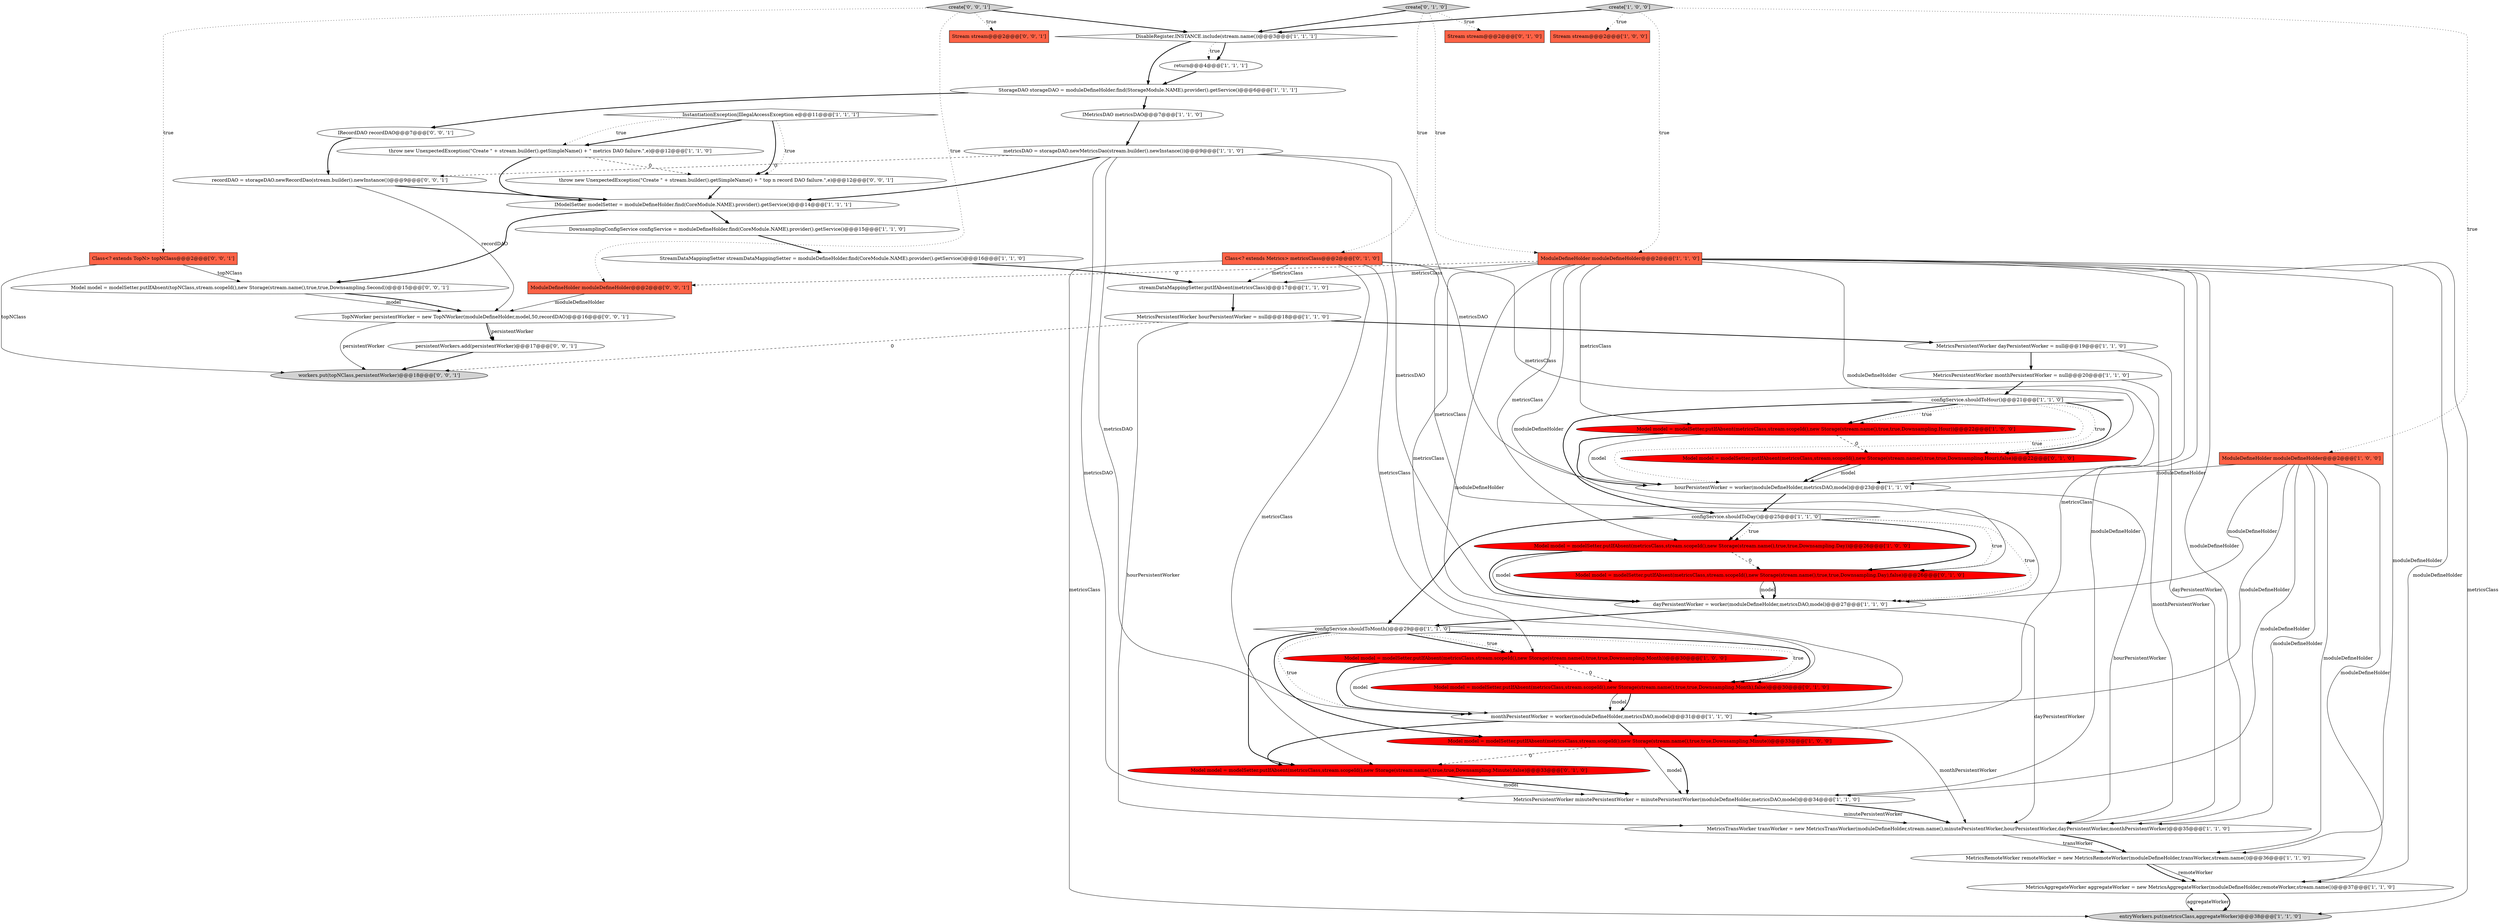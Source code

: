 digraph {
20 [style = filled, label = "streamDataMappingSetter.putIfAbsent(metricsClass)@@@17@@@['1', '1', '0']", fillcolor = white, shape = ellipse image = "AAA0AAABBB1BBB"];
26 [style = filled, label = "IModelSetter modelSetter = moduleDefineHolder.find(CoreModule.NAME).provider().getService()@@@14@@@['1', '1', '1']", fillcolor = white, shape = ellipse image = "AAA0AAABBB1BBB"];
45 [style = filled, label = "Model model = modelSetter.putIfAbsent(topNClass,stream.scopeId(),new Storage(stream.name(),true,true,Downsampling.Second))@@@15@@@['0', '0', '1']", fillcolor = white, shape = ellipse image = "AAA0AAABBB3BBB"];
29 [style = filled, label = "Model model = modelSetter.putIfAbsent(metricsClass,stream.scopeId(),new Storage(stream.name(),true,true,Downsampling.Day))@@@26@@@['1', '0', '0']", fillcolor = red, shape = ellipse image = "AAA1AAABBB1BBB"];
33 [style = filled, label = "Model model = modelSetter.putIfAbsent(metricsClass,stream.scopeId(),new Storage(stream.name(),true,true,Downsampling.Minute),false)@@@33@@@['0', '1', '0']", fillcolor = red, shape = ellipse image = "AAA1AAABBB2BBB"];
4 [style = filled, label = "configService.shouldToMonth()@@@29@@@['1', '1', '0']", fillcolor = white, shape = diamond image = "AAA0AAABBB1BBB"];
37 [style = filled, label = "Stream stream@@@2@@@['0', '1', '0']", fillcolor = tomato, shape = box image = "AAA0AAABBB2BBB"];
28 [style = filled, label = "hourPersistentWorker = worker(moduleDefineHolder,metricsDAO,model)@@@23@@@['1', '1', '0']", fillcolor = white, shape = ellipse image = "AAA0AAABBB1BBB"];
35 [style = filled, label = "Class<? extends Metrics> metricsClass@@@2@@@['0', '1', '0']", fillcolor = tomato, shape = box image = "AAA0AAABBB2BBB"];
40 [style = filled, label = "Class<? extends TopN> topNClass@@@2@@@['0', '0', '1']", fillcolor = tomato, shape = box image = "AAA0AAABBB3BBB"];
16 [style = filled, label = "StorageDAO storageDAO = moduleDefineHolder.find(StorageModule.NAME).provider().getService()@@@6@@@['1', '1', '1']", fillcolor = white, shape = ellipse image = "AAA0AAABBB1BBB"];
3 [style = filled, label = "dayPersistentWorker = worker(moduleDefineHolder,metricsDAO,model)@@@27@@@['1', '1', '0']", fillcolor = white, shape = ellipse image = "AAA0AAABBB1BBB"];
50 [style = filled, label = "ModuleDefineHolder moduleDefineHolder@@@2@@@['0', '0', '1']", fillcolor = tomato, shape = box image = "AAA0AAABBB3BBB"];
1 [style = filled, label = "configService.shouldToDay()@@@25@@@['1', '1', '0']", fillcolor = white, shape = diamond image = "AAA0AAABBB1BBB"];
34 [style = filled, label = "Model model = modelSetter.putIfAbsent(metricsClass,stream.scopeId(),new Storage(stream.name(),true,true,Downsampling.Hour),false)@@@22@@@['0', '1', '0']", fillcolor = red, shape = ellipse image = "AAA1AAABBB2BBB"];
46 [style = filled, label = "TopNWorker persistentWorker = new TopNWorker(moduleDefineHolder,model,50,recordDAO)@@@16@@@['0', '0', '1']", fillcolor = white, shape = ellipse image = "AAA0AAABBB3BBB"];
5 [style = filled, label = "MetricsPersistentWorker minutePersistentWorker = minutePersistentWorker(moduleDefineHolder,metricsDAO,model)@@@34@@@['1', '1', '0']", fillcolor = white, shape = ellipse image = "AAA0AAABBB1BBB"];
11 [style = filled, label = "MetricsPersistentWorker dayPersistentWorker = null@@@19@@@['1', '1', '0']", fillcolor = white, shape = ellipse image = "AAA0AAABBB1BBB"];
15 [style = filled, label = "DisableRegister.INSTANCE.include(stream.name())@@@3@@@['1', '1', '1']", fillcolor = white, shape = diamond image = "AAA0AAABBB1BBB"];
14 [style = filled, label = "Model model = modelSetter.putIfAbsent(metricsClass,stream.scopeId(),new Storage(stream.name(),true,true,Downsampling.Minute))@@@33@@@['1', '0', '0']", fillcolor = red, shape = ellipse image = "AAA1AAABBB1BBB"];
43 [style = filled, label = "persistentWorkers.add(persistentWorker)@@@17@@@['0', '0', '1']", fillcolor = white, shape = ellipse image = "AAA0AAABBB3BBB"];
8 [style = filled, label = "create['1', '0', '0']", fillcolor = lightgray, shape = diamond image = "AAA0AAABBB1BBB"];
41 [style = filled, label = "throw new UnexpectedException(\"Create \" + stream.builder().getSimpleName() + \" top n record DAO failure.\",e)@@@12@@@['0', '0', '1']", fillcolor = white, shape = ellipse image = "AAA0AAABBB3BBB"];
2 [style = filled, label = "Model model = modelSetter.putIfAbsent(metricsClass,stream.scopeId(),new Storage(stream.name(),true,true,Downsampling.Month))@@@30@@@['1', '0', '0']", fillcolor = red, shape = ellipse image = "AAA1AAABBB1BBB"];
13 [style = filled, label = "monthPersistentWorker = worker(moduleDefineHolder,metricsDAO,model)@@@31@@@['1', '1', '0']", fillcolor = white, shape = ellipse image = "AAA0AAABBB1BBB"];
39 [style = filled, label = "Model model = modelSetter.putIfAbsent(metricsClass,stream.scopeId(),new Storage(stream.name(),true,true,Downsampling.Day),false)@@@26@@@['0', '1', '0']", fillcolor = red, shape = ellipse image = "AAA1AAABBB2BBB"];
48 [style = filled, label = "workers.put(topNClass,persistentWorker)@@@18@@@['0', '0', '1']", fillcolor = lightgray, shape = ellipse image = "AAA0AAABBB3BBB"];
22 [style = filled, label = "DownsamplingConfigService configService = moduleDefineHolder.find(CoreModule.NAME).provider().getService()@@@15@@@['1', '1', '0']", fillcolor = white, shape = ellipse image = "AAA0AAABBB1BBB"];
12 [style = filled, label = "Stream stream@@@2@@@['1', '0', '0']", fillcolor = tomato, shape = box image = "AAA0AAABBB1BBB"];
18 [style = filled, label = "MetricsTransWorker transWorker = new MetricsTransWorker(moduleDefineHolder,stream.name(),minutePersistentWorker,hourPersistentWorker,dayPersistentWorker,monthPersistentWorker)@@@35@@@['1', '1', '0']", fillcolor = white, shape = ellipse image = "AAA0AAABBB1BBB"];
27 [style = filled, label = "metricsDAO = storageDAO.newMetricsDao(stream.builder().newInstance())@@@9@@@['1', '1', '0']", fillcolor = white, shape = ellipse image = "AAA0AAABBB1BBB"];
49 [style = filled, label = "IRecordDAO recordDAO@@@7@@@['0', '0', '1']", fillcolor = white, shape = ellipse image = "AAA0AAABBB3BBB"];
21 [style = filled, label = "ModuleDefineHolder moduleDefineHolder@@@2@@@['1', '0', '0']", fillcolor = tomato, shape = box image = "AAA0AAABBB1BBB"];
44 [style = filled, label = "Stream stream@@@2@@@['0', '0', '1']", fillcolor = tomato, shape = box image = "AAA0AAABBB3BBB"];
42 [style = filled, label = "recordDAO = storageDAO.newRecordDao(stream.builder().newInstance())@@@9@@@['0', '0', '1']", fillcolor = white, shape = ellipse image = "AAA0AAABBB3BBB"];
30 [style = filled, label = "MetricsPersistentWorker monthPersistentWorker = null@@@20@@@['1', '1', '0']", fillcolor = white, shape = ellipse image = "AAA0AAABBB1BBB"];
7 [style = filled, label = "MetricsAggregateWorker aggregateWorker = new MetricsAggregateWorker(moduleDefineHolder,remoteWorker,stream.name())@@@37@@@['1', '1', '0']", fillcolor = white, shape = ellipse image = "AAA0AAABBB1BBB"];
32 [style = filled, label = "InstantiationException|IllegalAccessException e@@@11@@@['1', '1', '1']", fillcolor = white, shape = diamond image = "AAA0AAABBB1BBB"];
19 [style = filled, label = "StreamDataMappingSetter streamDataMappingSetter = moduleDefineHolder.find(CoreModule.NAME).provider().getService()@@@16@@@['1', '1', '0']", fillcolor = white, shape = ellipse image = "AAA0AAABBB1BBB"];
31 [style = filled, label = "IMetricsDAO metricsDAO@@@7@@@['1', '1', '0']", fillcolor = white, shape = ellipse image = "AAA0AAABBB1BBB"];
10 [style = filled, label = "MetricsPersistentWorker hourPersistentWorker = null@@@18@@@['1', '1', '0']", fillcolor = white, shape = ellipse image = "AAA0AAABBB1BBB"];
36 [style = filled, label = "create['0', '1', '0']", fillcolor = lightgray, shape = diamond image = "AAA0AAABBB2BBB"];
38 [style = filled, label = "Model model = modelSetter.putIfAbsent(metricsClass,stream.scopeId(),new Storage(stream.name(),true,true,Downsampling.Month),false)@@@30@@@['0', '1', '0']", fillcolor = red, shape = ellipse image = "AAA1AAABBB2BBB"];
6 [style = filled, label = "entryWorkers.put(metricsClass,aggregateWorker)@@@38@@@['1', '1', '0']", fillcolor = lightgray, shape = ellipse image = "AAA0AAABBB1BBB"];
24 [style = filled, label = "ModuleDefineHolder moduleDefineHolder@@@2@@@['1', '1', '0']", fillcolor = tomato, shape = box image = "AAA0AAABBB1BBB"];
23 [style = filled, label = "Model model = modelSetter.putIfAbsent(metricsClass,stream.scopeId(),new Storage(stream.name(),true,true,Downsampling.Hour))@@@22@@@['1', '0', '0']", fillcolor = red, shape = ellipse image = "AAA1AAABBB1BBB"];
0 [style = filled, label = "throw new UnexpectedException(\"Create \" + stream.builder().getSimpleName() + \" metrics DAO failure.\",e)@@@12@@@['1', '1', '0']", fillcolor = white, shape = ellipse image = "AAA0AAABBB1BBB"];
9 [style = filled, label = "MetricsRemoteWorker remoteWorker = new MetricsRemoteWorker(moduleDefineHolder,transWorker,stream.name())@@@36@@@['1', '1', '0']", fillcolor = white, shape = ellipse image = "AAA0AAABBB1BBB"];
25 [style = filled, label = "return@@@4@@@['1', '1', '1']", fillcolor = white, shape = ellipse image = "AAA0AAABBB1BBB"];
17 [style = filled, label = "configService.shouldToHour()@@@21@@@['1', '1', '0']", fillcolor = white, shape = diamond image = "AAA0AAABBB1BBB"];
47 [style = filled, label = "create['0', '0', '1']", fillcolor = lightgray, shape = diamond image = "AAA0AAABBB3BBB"];
35->39 [style = solid, label="metricsClass"];
24->3 [style = solid, label="moduleDefineHolder"];
1->39 [style = dotted, label="true"];
46->43 [style = solid, label="persistentWorker"];
4->38 [style = dotted, label="true"];
50->46 [style = solid, label="moduleDefineHolder"];
14->5 [style = solid, label="model"];
40->48 [style = solid, label="topNClass"];
15->25 [style = bold, label=""];
32->0 [style = bold, label=""];
32->0 [style = dotted, label="true"];
18->9 [style = solid, label="transWorker"];
45->46 [style = solid, label="model"];
9->7 [style = bold, label=""];
3->4 [style = bold, label=""];
7->6 [style = solid, label="aggregateWorker"];
26->22 [style = bold, label=""];
1->3 [style = dotted, label="true"];
23->28 [style = bold, label=""];
27->28 [style = solid, label="metricsDAO"];
16->49 [style = bold, label=""];
42->46 [style = solid, label="recordDAO"];
17->34 [style = dotted, label="true"];
24->29 [style = solid, label="metricsClass"];
21->9 [style = solid, label="moduleDefineHolder"];
36->24 [style = dotted, label="true"];
13->14 [style = bold, label=""];
35->34 [style = solid, label="metricsClass"];
27->13 [style = solid, label="metricsDAO"];
10->11 [style = bold, label=""];
1->4 [style = bold, label=""];
46->48 [style = solid, label="persistentWorker"];
4->38 [style = bold, label=""];
35->20 [style = solid, label="metricsClass"];
23->34 [style = dashed, label="0"];
19->20 [style = bold, label=""];
4->2 [style = bold, label=""];
35->33 [style = solid, label="metricsClass"];
14->33 [style = dashed, label="0"];
24->23 [style = solid, label="metricsClass"];
17->23 [style = dotted, label="true"];
4->13 [style = dotted, label="true"];
24->9 [style = solid, label="moduleDefineHolder"];
17->34 [style = bold, label=""];
0->41 [style = dashed, label="0"];
8->12 [style = dotted, label="true"];
5->18 [style = solid, label="minutePersistentWorker"];
31->27 [style = bold, label=""];
24->28 [style = solid, label="moduleDefineHolder"];
7->6 [style = bold, label=""];
24->50 [style = dashed, label="0"];
18->9 [style = bold, label=""];
40->45 [style = solid, label="topNClass"];
3->18 [style = solid, label="dayPersistentWorker"];
27->5 [style = solid, label="metricsDAO"];
45->46 [style = bold, label=""];
11->30 [style = bold, label=""];
4->2 [style = dotted, label="true"];
35->6 [style = solid, label="metricsClass"];
34->28 [style = solid, label="model"];
27->26 [style = bold, label=""];
24->5 [style = solid, label="moduleDefineHolder"];
1->39 [style = bold, label=""];
46->43 [style = bold, label=""];
4->14 [style = bold, label=""];
30->17 [style = bold, label=""];
8->15 [style = bold, label=""];
17->1 [style = bold, label=""];
8->21 [style = dotted, label="true"];
22->19 [style = bold, label=""];
24->2 [style = solid, label="metricsClass"];
24->13 [style = solid, label="moduleDefineHolder"];
5->18 [style = bold, label=""];
24->18 [style = solid, label="moduleDefineHolder"];
27->3 [style = solid, label="metricsDAO"];
33->5 [style = bold, label=""];
21->5 [style = solid, label="moduleDefineHolder"];
24->6 [style = solid, label="metricsClass"];
25->16 [style = bold, label=""];
21->3 [style = solid, label="moduleDefineHolder"];
9->7 [style = solid, label="remoteWorker"];
4->33 [style = bold, label=""];
36->37 [style = dotted, label="true"];
17->23 [style = bold, label=""];
8->24 [style = dotted, label="true"];
27->42 [style = dashed, label="0"];
13->18 [style = solid, label="monthPersistentWorker"];
34->28 [style = bold, label=""];
21->7 [style = solid, label="moduleDefineHolder"];
24->20 [style = solid, label="metricsClass"];
29->3 [style = solid, label="model"];
21->28 [style = solid, label="moduleDefineHolder"];
33->5 [style = solid, label="model"];
16->31 [style = bold, label=""];
47->50 [style = dotted, label="true"];
17->28 [style = dotted, label="true"];
24->14 [style = solid, label="metricsClass"];
32->41 [style = bold, label=""];
1->29 [style = bold, label=""];
15->25 [style = dotted, label="true"];
11->18 [style = solid, label="dayPersistentWorker"];
38->13 [style = solid, label="model"];
14->5 [style = bold, label=""];
49->42 [style = bold, label=""];
28->18 [style = solid, label="hourPersistentWorker"];
42->26 [style = bold, label=""];
47->15 [style = bold, label=""];
0->26 [style = bold, label=""];
32->41 [style = dotted, label="true"];
10->18 [style = solid, label="hourPersistentWorker"];
29->3 [style = bold, label=""];
43->48 [style = bold, label=""];
39->3 [style = solid, label="model"];
36->15 [style = bold, label=""];
29->39 [style = dashed, label="0"];
39->3 [style = bold, label=""];
47->44 [style = dotted, label="true"];
28->1 [style = bold, label=""];
24->7 [style = solid, label="moduleDefineHolder"];
15->16 [style = bold, label=""];
2->38 [style = dashed, label="0"];
21->18 [style = solid, label="moduleDefineHolder"];
20->10 [style = bold, label=""];
2->13 [style = bold, label=""];
1->29 [style = dotted, label="true"];
2->13 [style = solid, label="model"];
23->28 [style = solid, label="model"];
21->13 [style = solid, label="moduleDefineHolder"];
47->40 [style = dotted, label="true"];
10->48 [style = dashed, label="0"];
30->18 [style = solid, label="monthPersistentWorker"];
26->45 [style = bold, label=""];
41->26 [style = bold, label=""];
36->35 [style = dotted, label="true"];
13->33 [style = bold, label=""];
38->13 [style = bold, label=""];
35->38 [style = solid, label="metricsClass"];
}
